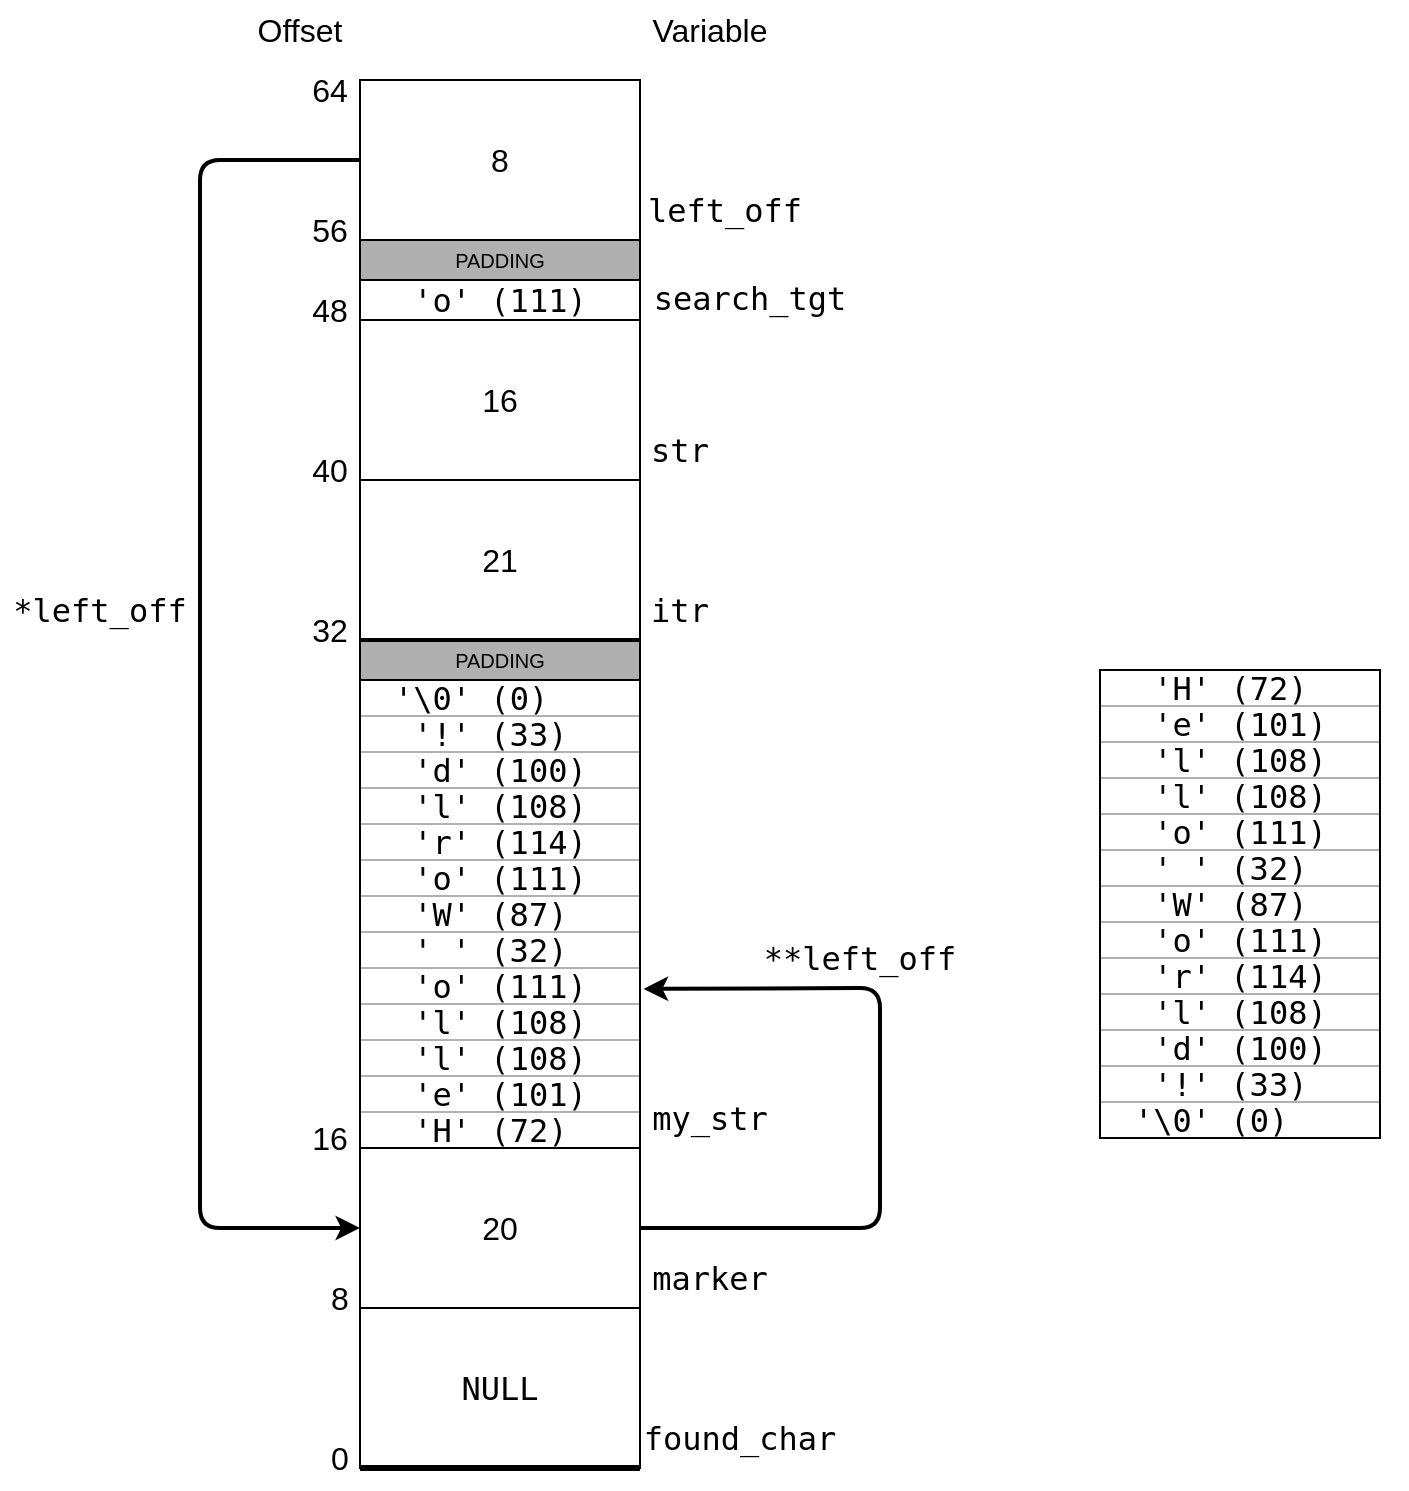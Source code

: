 <mxfile version="12.9.3" type="device"><diagram id="3T6XXa4KqIWcqoQXKcZj" name="Page-1"><mxGraphModel dx="1837" dy="942" grid="1" gridSize="10" guides="1" tooltips="1" connect="1" arrows="0" fold="1" page="1" pageScale="1" pageWidth="850" pageHeight="1100" math="0" shadow="0"><root><mxCell id="0"/><mxCell id="1" parent="0"/><mxCell id="Z8ysf3RP-tLpuXfRaKUo-4" value="&lt;pre&gt;NULL&lt;/pre&gt;" style="rounded=0;whiteSpace=wrap;html=1;fontSize=16;" parent="1" vertex="1"><mxGeometry x="200" y="832" width="140" height="80" as="geometry"/></mxCell><mxCell id="Z8ysf3RP-tLpuXfRaKUo-5" value="20" style="rounded=0;whiteSpace=wrap;html=1;fontSize=16;" parent="1" vertex="1"><mxGeometry x="200" y="752" width="140" height="80" as="geometry"/></mxCell><mxCell id="Z8ysf3RP-tLpuXfRaKUo-7" value="PADDING" style="rounded=0;whiteSpace=wrap;html=1;fillColor=#B0B0B0;fontSize=10;" parent="1" vertex="1"><mxGeometry x="200" y="498" width="140" height="20" as="geometry"/></mxCell><mxCell id="Z8ysf3RP-tLpuXfRaKUo-8" value="Offset" style="text;html=1;strokeColor=none;fillColor=none;align=center;verticalAlign=middle;whiteSpace=wrap;rounded=0;fontSize=16;" parent="1" vertex="1"><mxGeometry x="140" y="178" width="60" height="30" as="geometry"/></mxCell><mxCell id="Z8ysf3RP-tLpuXfRaKUo-9" value="0" style="text;html=1;strokeColor=none;fillColor=none;align=center;verticalAlign=middle;whiteSpace=wrap;rounded=0;fontSize=16;" parent="1" vertex="1"><mxGeometry x="180" y="892" width="20" height="30" as="geometry"/></mxCell><mxCell id="Z8ysf3RP-tLpuXfRaKUo-10" value="8" style="text;html=1;strokeColor=none;fillColor=none;align=center;verticalAlign=middle;whiteSpace=wrap;rounded=0;fontSize=16;" parent="1" vertex="1"><mxGeometry x="180" y="812" width="20" height="30" as="geometry"/></mxCell><mxCell id="Z8ysf3RP-tLpuXfRaKUo-11" value="16" style="text;html=1;strokeColor=none;fillColor=none;align=center;verticalAlign=middle;whiteSpace=wrap;rounded=0;fontSize=16;" parent="1" vertex="1"><mxGeometry x="170" y="732" width="30" height="30" as="geometry"/></mxCell><mxCell id="Z8ysf3RP-tLpuXfRaKUo-12" value="32" style="text;html=1;strokeColor=none;fillColor=none;align=center;verticalAlign=middle;whiteSpace=wrap;rounded=0;fontSize=16;" parent="1" vertex="1"><mxGeometry x="170" y="478" width="30" height="30" as="geometry"/></mxCell><mxCell id="WdGrn8KU4RR0bOzMLmEx-1" value="Variable" style="text;html=1;strokeColor=none;fillColor=none;align=center;verticalAlign=middle;whiteSpace=wrap;rounded=0;fontSize=16;" parent="1" vertex="1"><mxGeometry x="340" y="178" width="70" height="30" as="geometry"/></mxCell><mxCell id="WdGrn8KU4RR0bOzMLmEx-2" value="&lt;pre&gt;my_str&lt;/pre&gt;" style="text;html=1;strokeColor=none;fillColor=none;align=center;verticalAlign=middle;whiteSpace=wrap;rounded=0;fontSize=16;" parent="1" vertex="1"><mxGeometry x="350" y="722" width="50" height="30" as="geometry"/></mxCell><mxCell id="WdGrn8KU4RR0bOzMLmEx-3" value="&lt;pre&gt;marker&lt;/pre&gt;" style="text;html=1;strokeColor=none;fillColor=none;align=center;verticalAlign=middle;whiteSpace=wrap;rounded=0;fontSize=16;" parent="1" vertex="1"><mxGeometry x="340" y="802" width="70" height="30" as="geometry"/></mxCell><mxCell id="WdGrn8KU4RR0bOzMLmEx-4" value="&lt;pre&gt;found_char&lt;/pre&gt;" style="text;html=1;strokeColor=none;fillColor=none;align=center;verticalAlign=middle;whiteSpace=wrap;rounded=0;fontSize=16;" parent="1" vertex="1"><mxGeometry x="380" y="882" width="20" height="30" as="geometry"/></mxCell><mxCell id="7FA5s0QdJrbmAI4_bDrD-1" value="" style="endArrow=none;html=1;strokeWidth=3;fontSize=16;exitX=0;exitY=1;exitDx=0;exitDy=0;entryX=1;entryY=1;entryDx=0;entryDy=0;" parent="1" source="Z8ysf3RP-tLpuXfRaKUo-4" target="Z8ysf3RP-tLpuXfRaKUo-4" edge="1"><mxGeometry width="50" height="50" relative="1" as="geometry"><mxPoint x="460" y="782" as="sourcePoint"/><mxPoint x="510" y="732" as="targetPoint"/></mxGeometry></mxCell><mxCell id="7FA5s0QdJrbmAI4_bDrD-2" value="8" style="rounded=0;whiteSpace=wrap;html=1;fontSize=16;fillColor=#FFFFFF;" parent="1" vertex="1"><mxGeometry x="200" y="218" width="140" height="80" as="geometry"/></mxCell><mxCell id="7FA5s0QdJrbmAI4_bDrD-3" value="&lt;pre&gt;'o' (111)&lt;/pre&gt;" style="rounded=0;whiteSpace=wrap;html=1;fontSize=16;" parent="1" vertex="1"><mxGeometry x="200" y="318" width="140" height="20" as="geometry"/></mxCell><mxCell id="7FA5s0QdJrbmAI4_bDrD-4" value="21" style="rounded=0;whiteSpace=wrap;html=1;fontSize=16;fillColor=#FFFFFF;" parent="1" vertex="1"><mxGeometry x="200" y="418" width="140" height="80" as="geometry"/></mxCell><mxCell id="7FA5s0QdJrbmAI4_bDrD-5" value="16" style="rounded=0;whiteSpace=wrap;html=1;fontSize=16;fillColor=#FFFFFF;" parent="1" vertex="1"><mxGeometry x="200" y="338" width="140" height="80" as="geometry"/></mxCell><mxCell id="7FA5s0QdJrbmAI4_bDrD-8" value="PADDING" style="rounded=0;whiteSpace=wrap;html=1;fillColor=#B0B0B0;fontSize=10;" parent="1" vertex="1"><mxGeometry x="200" y="298" width="140" height="20" as="geometry"/></mxCell><mxCell id="BbD-lZjuRiFM5sFhMEAQ-1" value="" style="endArrow=none;html=1;strokeWidth=2;exitX=0;exitY=0;exitDx=0;exitDy=0;entryX=1;entryY=1;entryDx=0;entryDy=0;" edge="1" parent="1" source="Z8ysf3RP-tLpuXfRaKUo-7" target="7FA5s0QdJrbmAI4_bDrD-4"><mxGeometry width="50" height="50" relative="1" as="geometry"><mxPoint x="140" y="498" as="sourcePoint"/><mxPoint x="210" y="448" as="targetPoint"/></mxGeometry></mxCell><mxCell id="BbD-lZjuRiFM5sFhMEAQ-3" value="40" style="text;html=1;strokeColor=none;fillColor=none;align=center;verticalAlign=middle;whiteSpace=wrap;rounded=0;fontSize=16;" vertex="1" parent="1"><mxGeometry x="170" y="398" width="30" height="30" as="geometry"/></mxCell><mxCell id="BbD-lZjuRiFM5sFhMEAQ-4" value="48" style="text;html=1;strokeColor=none;fillColor=none;align=center;verticalAlign=middle;whiteSpace=wrap;rounded=0;fontSize=16;" vertex="1" parent="1"><mxGeometry x="170" y="318" width="30" height="30" as="geometry"/></mxCell><mxCell id="BbD-lZjuRiFM5sFhMEAQ-5" value="56" style="text;html=1;strokeColor=none;fillColor=none;align=center;verticalAlign=middle;whiteSpace=wrap;rounded=0;fontSize=16;" vertex="1" parent="1"><mxGeometry x="170" y="278" width="30" height="30" as="geometry"/></mxCell><mxCell id="BbD-lZjuRiFM5sFhMEAQ-6" value="64" style="text;html=1;strokeColor=none;fillColor=none;align=center;verticalAlign=middle;whiteSpace=wrap;rounded=0;fontSize=16;" vertex="1" parent="1"><mxGeometry x="170" y="208" width="30" height="30" as="geometry"/></mxCell><mxCell id="BbD-lZjuRiFM5sFhMEAQ-21" value="" style="group" vertex="1" connectable="0" parent="1"><mxGeometry x="570" y="513" width="140" height="244" as="geometry"/></mxCell><mxCell id="BbD-lZjuRiFM5sFhMEAQ-7" value="&lt;blockquote&gt;&lt;pre&gt;&lt;font style=&quot;font-size: 16px&quot;&gt;'H' (&lt;/font&gt;&lt;font style=&quot;font-size: 16px&quot;&gt;72) &lt;/font&gt;&lt;/pre&gt;&lt;/blockquote&gt;" style="rounded=0;whiteSpace=wrap;html=1;fontSize=16;align=center;verticalAlign=middle;strokeColor=#B0B0B0;" vertex="1" parent="BbD-lZjuRiFM5sFhMEAQ-21"><mxGeometry width="140" height="18" as="geometry"/></mxCell><mxCell id="BbD-lZjuRiFM5sFhMEAQ-8" value="&lt;pre&gt;&lt;font style=&quot;font-size: 16px&quot;&gt;'e' (&lt;/font&gt;&lt;font style=&quot;font-size: 16px&quot;&gt;101)&lt;/font&gt;&lt;/pre&gt;" style="rounded=0;whiteSpace=wrap;html=1;fontSize=16;align=center;strokeColor=#B0B0B0;" vertex="1" parent="BbD-lZjuRiFM5sFhMEAQ-21"><mxGeometry y="18" width="140" height="18" as="geometry"/></mxCell><mxCell id="BbD-lZjuRiFM5sFhMEAQ-9" value="&lt;pre&gt;&lt;font style=&quot;font-size: 16px&quot;&gt;'l' (&lt;/font&gt;&lt;font style=&quot;font-size: 16px&quot;&gt;108)&lt;/font&gt;&lt;/pre&gt;" style="rounded=0;whiteSpace=wrap;html=1;fontSize=16;align=center;strokeColor=#B0B0B0;" vertex="1" parent="BbD-lZjuRiFM5sFhMEAQ-21"><mxGeometry y="36" width="140" height="18" as="geometry"/></mxCell><mxCell id="BbD-lZjuRiFM5sFhMEAQ-10" value="&lt;pre&gt;&lt;font style=&quot;font-size: 16px&quot;&gt;'l' (&lt;/font&gt;&lt;font style=&quot;font-size: 16px&quot;&gt;108)&lt;/font&gt;&lt;/pre&gt;" style="rounded=0;whiteSpace=wrap;html=1;fontSize=16;align=center;strokeColor=#B0B0B0;" vertex="1" parent="BbD-lZjuRiFM5sFhMEAQ-21"><mxGeometry y="54" width="140" height="18" as="geometry"/></mxCell><mxCell id="BbD-lZjuRiFM5sFhMEAQ-11" value="&lt;pre&gt;&lt;font style=&quot;font-size: 16px&quot;&gt;'o' (111&lt;/font&gt;&lt;font style=&quot;font-size: 16px&quot;&gt;)&lt;/font&gt;&lt;/pre&gt;" style="rounded=0;whiteSpace=wrap;html=1;fontSize=16;align=center;strokeColor=#B0B0B0;" vertex="1" parent="BbD-lZjuRiFM5sFhMEAQ-21"><mxGeometry y="72" width="140" height="18" as="geometry"/></mxCell><mxCell id="BbD-lZjuRiFM5sFhMEAQ-12" value="&lt;pre&gt;&lt;font style=&quot;font-size: 16px&quot;&gt;' ' (32&lt;/font&gt;&lt;font style=&quot;font-size: 16px&quot;&gt;) &lt;/font&gt;&lt;/pre&gt;" style="rounded=0;whiteSpace=wrap;html=1;fontSize=16;align=center;strokeColor=#B0B0B0;" vertex="1" parent="BbD-lZjuRiFM5sFhMEAQ-21"><mxGeometry y="90" width="140" height="18" as="geometry"/></mxCell><mxCell id="BbD-lZjuRiFM5sFhMEAQ-13" value="&lt;pre&gt;&lt;font style=&quot;font-size: 16px&quot;&gt;'W' (87&lt;/font&gt;&lt;font style=&quot;font-size: 16px&quot;&gt;) &lt;/font&gt;&lt;/pre&gt;" style="rounded=0;whiteSpace=wrap;html=1;fontSize=16;align=center;strokeColor=#B0B0B0;" vertex="1" parent="BbD-lZjuRiFM5sFhMEAQ-21"><mxGeometry y="108" width="140" height="18" as="geometry"/></mxCell><mxCell id="BbD-lZjuRiFM5sFhMEAQ-14" value="&lt;pre&gt;&lt;font style=&quot;font-size: 16px&quot;&gt;'o' (111&lt;/font&gt;&lt;font style=&quot;font-size: 16px&quot;&gt;)&lt;/font&gt;&lt;/pre&gt;" style="rounded=0;whiteSpace=wrap;html=1;fontSize=16;align=center;strokeColor=#B0B0B0;" vertex="1" parent="BbD-lZjuRiFM5sFhMEAQ-21"><mxGeometry y="126" width="140" height="18" as="geometry"/></mxCell><mxCell id="BbD-lZjuRiFM5sFhMEAQ-15" value="&lt;pre&gt;&lt;font style=&quot;font-size: 16px&quot;&gt;'r' (114&lt;/font&gt;&lt;font style=&quot;font-size: 16px&quot;&gt;)&lt;/font&gt;&lt;/pre&gt;" style="rounded=0;whiteSpace=wrap;html=1;fontSize=16;align=center;strokeColor=#B0B0B0;" vertex="1" parent="BbD-lZjuRiFM5sFhMEAQ-21"><mxGeometry y="144" width="140" height="18" as="geometry"/></mxCell><mxCell id="BbD-lZjuRiFM5sFhMEAQ-16" value="&lt;pre&gt;&lt;font style=&quot;font-size: 16px&quot;&gt;'l' (108&lt;/font&gt;&lt;font style=&quot;font-size: 16px&quot;&gt;)&lt;/font&gt;&lt;/pre&gt;" style="rounded=0;whiteSpace=wrap;html=1;fontSize=16;align=center;strokeColor=#B0B0B0;" vertex="1" parent="BbD-lZjuRiFM5sFhMEAQ-21"><mxGeometry y="162" width="140" height="18" as="geometry"/></mxCell><mxCell id="BbD-lZjuRiFM5sFhMEAQ-17" value="&lt;pre&gt;&lt;font style=&quot;font-size: 16px&quot;&gt;'d' (100&lt;/font&gt;&lt;font style=&quot;font-size: 16px&quot;&gt;)&lt;/font&gt;&lt;/pre&gt;" style="rounded=0;whiteSpace=wrap;html=1;fontSize=16;align=center;strokeColor=#B0B0B0;" vertex="1" parent="BbD-lZjuRiFM5sFhMEAQ-21"><mxGeometry y="180" width="140" height="18" as="geometry"/></mxCell><mxCell id="BbD-lZjuRiFM5sFhMEAQ-18" value="&lt;pre&gt;&lt;font style=&quot;font-size: 16px&quot;&gt;'!' (33&lt;/font&gt;&lt;font style=&quot;font-size: 16px&quot;&gt;) &lt;/font&gt;&lt;/pre&gt;" style="rounded=0;whiteSpace=wrap;html=1;fontSize=16;align=center;strokeColor=#B0B0B0;" vertex="1" parent="BbD-lZjuRiFM5sFhMEAQ-21"><mxGeometry y="198" width="140" height="18" as="geometry"/></mxCell><mxCell id="BbD-lZjuRiFM5sFhMEAQ-19" value="&lt;pre&gt;&lt;font style=&quot;font-size: 16px&quot;&gt;'\0' (0&lt;/font&gt;&lt;font style=&quot;font-size: 16px&quot;&gt;)   &lt;/font&gt;&lt;/pre&gt;" style="rounded=0;whiteSpace=wrap;html=1;fontSize=16;align=center;strokeColor=#B0B0B0;" vertex="1" parent="BbD-lZjuRiFM5sFhMEAQ-21"><mxGeometry y="216" width="140" height="18" as="geometry"/></mxCell><mxCell id="BbD-lZjuRiFM5sFhMEAQ-20" value="" style="rounded=0;whiteSpace=wrap;html=1;align=center;fillColor=none;" vertex="1" parent="BbD-lZjuRiFM5sFhMEAQ-21"><mxGeometry width="140" height="234" as="geometry"/></mxCell><mxCell id="BbD-lZjuRiFM5sFhMEAQ-37" value="" style="group" vertex="1" connectable="0" parent="1"><mxGeometry x="200" y="518" width="140" height="234" as="geometry"/></mxCell><mxCell id="BbD-lZjuRiFM5sFhMEAQ-23" value="&lt;blockquote&gt;&lt;pre&gt;&lt;font style=&quot;font-size: 16px&quot;&gt;'H' (&lt;/font&gt;&lt;font style=&quot;font-size: 16px&quot;&gt;72) &lt;/font&gt;&lt;/pre&gt;&lt;/blockquote&gt;" style="rounded=0;whiteSpace=wrap;html=1;fontSize=16;align=center;verticalAlign=middle;strokeColor=#B0B0B0;" vertex="1" parent="BbD-lZjuRiFM5sFhMEAQ-37"><mxGeometry y="216" width="140" height="18" as="geometry"/></mxCell><mxCell id="BbD-lZjuRiFM5sFhMEAQ-24" value="&lt;pre&gt;&lt;font style=&quot;font-size: 16px&quot;&gt;'e' (&lt;/font&gt;&lt;font style=&quot;font-size: 16px&quot;&gt;101)&lt;/font&gt;&lt;/pre&gt;" style="rounded=0;whiteSpace=wrap;html=1;fontSize=16;align=center;strokeColor=#B0B0B0;" vertex="1" parent="BbD-lZjuRiFM5sFhMEAQ-37"><mxGeometry y="198" width="140" height="18" as="geometry"/></mxCell><mxCell id="BbD-lZjuRiFM5sFhMEAQ-25" value="&lt;pre&gt;&lt;font style=&quot;font-size: 16px&quot;&gt;'l' (&lt;/font&gt;&lt;font style=&quot;font-size: 16px&quot;&gt;108)&lt;/font&gt;&lt;/pre&gt;" style="rounded=0;whiteSpace=wrap;html=1;fontSize=16;align=center;strokeColor=#B0B0B0;" vertex="1" parent="BbD-lZjuRiFM5sFhMEAQ-37"><mxGeometry y="180" width="140" height="18" as="geometry"/></mxCell><mxCell id="BbD-lZjuRiFM5sFhMEAQ-26" value="&lt;pre&gt;&lt;font style=&quot;font-size: 16px&quot;&gt;'l' (&lt;/font&gt;&lt;font style=&quot;font-size: 16px&quot;&gt;108)&lt;/font&gt;&lt;/pre&gt;" style="rounded=0;whiteSpace=wrap;html=1;fontSize=16;align=center;strokeColor=#B0B0B0;" vertex="1" parent="BbD-lZjuRiFM5sFhMEAQ-37"><mxGeometry y="162" width="140" height="18" as="geometry"/></mxCell><mxCell id="BbD-lZjuRiFM5sFhMEAQ-27" value="&lt;pre&gt;&lt;font style=&quot;font-size: 16px&quot;&gt;'o' (111&lt;/font&gt;&lt;font style=&quot;font-size: 16px&quot;&gt;)&lt;/font&gt;&lt;/pre&gt;" style="rounded=0;whiteSpace=wrap;html=1;fontSize=16;align=center;strokeColor=#B0B0B0;" vertex="1" parent="BbD-lZjuRiFM5sFhMEAQ-37"><mxGeometry y="144" width="140" height="18" as="geometry"/></mxCell><mxCell id="BbD-lZjuRiFM5sFhMEAQ-28" value="&lt;pre&gt;&lt;font style=&quot;font-size: 16px&quot;&gt;' ' (32&lt;/font&gt;&lt;font style=&quot;font-size: 16px&quot;&gt;) &lt;/font&gt;&lt;/pre&gt;" style="rounded=0;whiteSpace=wrap;html=1;fontSize=16;align=center;strokeColor=#B0B0B0;" vertex="1" parent="BbD-lZjuRiFM5sFhMEAQ-37"><mxGeometry y="126" width="140" height="18" as="geometry"/></mxCell><mxCell id="BbD-lZjuRiFM5sFhMEAQ-29" value="&lt;pre&gt;&lt;font style=&quot;font-size: 16px&quot;&gt;'W' (87&lt;/font&gt;&lt;font style=&quot;font-size: 16px&quot;&gt;) &lt;/font&gt;&lt;/pre&gt;" style="rounded=0;whiteSpace=wrap;html=1;fontSize=16;align=center;strokeColor=#B0B0B0;" vertex="1" parent="BbD-lZjuRiFM5sFhMEAQ-37"><mxGeometry y="108" width="140" height="18" as="geometry"/></mxCell><mxCell id="BbD-lZjuRiFM5sFhMEAQ-30" value="&lt;pre&gt;&lt;font style=&quot;font-size: 16px&quot;&gt;'o' (111&lt;/font&gt;&lt;font style=&quot;font-size: 16px&quot;&gt;)&lt;/font&gt;&lt;/pre&gt;" style="rounded=0;whiteSpace=wrap;html=1;fontSize=16;align=center;strokeColor=#B0B0B0;" vertex="1" parent="BbD-lZjuRiFM5sFhMEAQ-37"><mxGeometry y="90" width="140" height="18" as="geometry"/></mxCell><mxCell id="BbD-lZjuRiFM5sFhMEAQ-31" value="&lt;pre&gt;&lt;font style=&quot;font-size: 16px&quot;&gt;'r' (114&lt;/font&gt;&lt;font style=&quot;font-size: 16px&quot;&gt;)&lt;/font&gt;&lt;/pre&gt;" style="rounded=0;whiteSpace=wrap;html=1;fontSize=16;align=center;strokeColor=#B0B0B0;" vertex="1" parent="BbD-lZjuRiFM5sFhMEAQ-37"><mxGeometry y="72" width="140" height="18" as="geometry"/></mxCell><mxCell id="BbD-lZjuRiFM5sFhMEAQ-32" value="&lt;pre&gt;&lt;font style=&quot;font-size: 16px&quot;&gt;'l' (108&lt;/font&gt;&lt;font style=&quot;font-size: 16px&quot;&gt;)&lt;/font&gt;&lt;/pre&gt;" style="rounded=0;whiteSpace=wrap;html=1;fontSize=16;align=center;strokeColor=#B0B0B0;" vertex="1" parent="BbD-lZjuRiFM5sFhMEAQ-37"><mxGeometry y="54" width="140" height="18" as="geometry"/></mxCell><mxCell id="BbD-lZjuRiFM5sFhMEAQ-33" value="&lt;pre&gt;&lt;font style=&quot;font-size: 16px&quot;&gt;'d' (100&lt;/font&gt;&lt;font style=&quot;font-size: 16px&quot;&gt;)&lt;/font&gt;&lt;/pre&gt;" style="rounded=0;whiteSpace=wrap;html=1;fontSize=16;align=center;strokeColor=#B0B0B0;" vertex="1" parent="BbD-lZjuRiFM5sFhMEAQ-37"><mxGeometry y="36" width="140" height="18" as="geometry"/></mxCell><mxCell id="BbD-lZjuRiFM5sFhMEAQ-34" value="&lt;pre&gt;&lt;font style=&quot;font-size: 16px&quot;&gt;'!' (33&lt;/font&gt;&lt;font style=&quot;font-size: 16px&quot;&gt;) &lt;/font&gt;&lt;/pre&gt;" style="rounded=0;whiteSpace=wrap;html=1;fontSize=16;align=center;strokeColor=#B0B0B0;" vertex="1" parent="BbD-lZjuRiFM5sFhMEAQ-37"><mxGeometry y="18" width="140" height="18" as="geometry"/></mxCell><mxCell id="BbD-lZjuRiFM5sFhMEAQ-35" value="&lt;pre&gt;&lt;font style=&quot;font-size: 16px&quot;&gt;'\0' (0&lt;/font&gt;&lt;font style=&quot;font-size: 16px&quot;&gt;)   &lt;/font&gt;&lt;/pre&gt;" style="rounded=0;whiteSpace=wrap;html=1;fontSize=16;align=center;strokeColor=#B0B0B0;" vertex="1" parent="BbD-lZjuRiFM5sFhMEAQ-37"><mxGeometry width="140" height="18" as="geometry"/></mxCell><mxCell id="BbD-lZjuRiFM5sFhMEAQ-36" value="" style="rounded=0;whiteSpace=wrap;html=1;align=center;fillColor=none;" vertex="1" parent="BbD-lZjuRiFM5sFhMEAQ-37"><mxGeometry width="140" height="234" as="geometry"/></mxCell><mxCell id="BbD-lZjuRiFM5sFhMEAQ-38" value="&lt;pre&gt;itr&lt;/pre&gt;" style="text;html=1;strokeColor=none;fillColor=none;align=center;verticalAlign=middle;whiteSpace=wrap;rounded=0;fontSize=16;" vertex="1" parent="1"><mxGeometry x="340" y="468" width="40" height="30" as="geometry"/></mxCell><mxCell id="BbD-lZjuRiFM5sFhMEAQ-39" value="&lt;pre&gt;str&lt;/pre&gt;" style="text;html=1;strokeColor=none;fillColor=none;align=center;verticalAlign=middle;whiteSpace=wrap;rounded=0;fontSize=16;" vertex="1" parent="1"><mxGeometry x="340" y="388" width="40" height="30" as="geometry"/></mxCell><mxCell id="BbD-lZjuRiFM5sFhMEAQ-40" value="&lt;div&gt;&lt;pre&gt;search_tgt&lt;/pre&gt;&lt;/div&gt;" style="text;html=1;strokeColor=none;fillColor=none;align=center;verticalAlign=middle;whiteSpace=wrap;rounded=0;fontSize=16;" vertex="1" parent="1"><mxGeometry x="340" y="312" width="110" height="30" as="geometry"/></mxCell><mxCell id="BbD-lZjuRiFM5sFhMEAQ-41" value="&lt;pre&gt;left_off&lt;/pre&gt;" style="text;html=1;strokeColor=none;fillColor=none;align=center;verticalAlign=middle;whiteSpace=wrap;rounded=0;fontSize=16;" vertex="1" parent="1"><mxGeometry x="340" y="268" width="85" height="30" as="geometry"/></mxCell><mxCell id="BbD-lZjuRiFM5sFhMEAQ-42" value="" style="endArrow=classic;html=1;strokeWidth=2;exitX=0;exitY=0.5;exitDx=0;exitDy=0;entryX=0;entryY=0.5;entryDx=0;entryDy=0;" edge="1" parent="1" source="7FA5s0QdJrbmAI4_bDrD-2" target="Z8ysf3RP-tLpuXfRaKUo-5"><mxGeometry width="50" height="50" relative="1" as="geometry"><mxPoint x="390" y="532" as="sourcePoint"/><mxPoint x="440" y="482" as="targetPoint"/><Array as="points"><mxPoint x="120" y="258"/><mxPoint x="120" y="792"/></Array></mxGeometry></mxCell><mxCell id="BbD-lZjuRiFM5sFhMEAQ-44" value="&lt;pre&gt;*left_off&lt;/pre&gt;" style="text;html=1;strokeColor=none;fillColor=none;align=center;verticalAlign=middle;whiteSpace=wrap;rounded=0;fontSize=16;" vertex="1" parent="1"><mxGeometry x="20" y="468" width="100" height="30" as="geometry"/></mxCell><mxCell id="BbD-lZjuRiFM5sFhMEAQ-45" value="" style="endArrow=classic;html=1;strokeWidth=2;exitX=1;exitY=0.5;exitDx=0;exitDy=0;entryX=1.013;entryY=0.66;entryDx=0;entryDy=0;entryPerimeter=0;" edge="1" parent="1" source="Z8ysf3RP-tLpuXfRaKUo-5" target="BbD-lZjuRiFM5sFhMEAQ-36"><mxGeometry width="50" height="50" relative="1" as="geometry"><mxPoint x="600" y="278" as="sourcePoint"/><mxPoint x="350" y="672" as="targetPoint"/><Array as="points"><mxPoint x="460" y="792"/><mxPoint x="460" y="672"/></Array></mxGeometry></mxCell><mxCell id="BbD-lZjuRiFM5sFhMEAQ-46" value="&lt;pre&gt;**left_off&lt;/pre&gt;" style="text;html=1;strokeColor=none;fillColor=none;align=center;verticalAlign=middle;whiteSpace=wrap;rounded=0;fontSize=16;" vertex="1" parent="1"><mxGeometry x="400" y="642" width="100" height="30" as="geometry"/></mxCell></root></mxGraphModel></diagram></mxfile>
